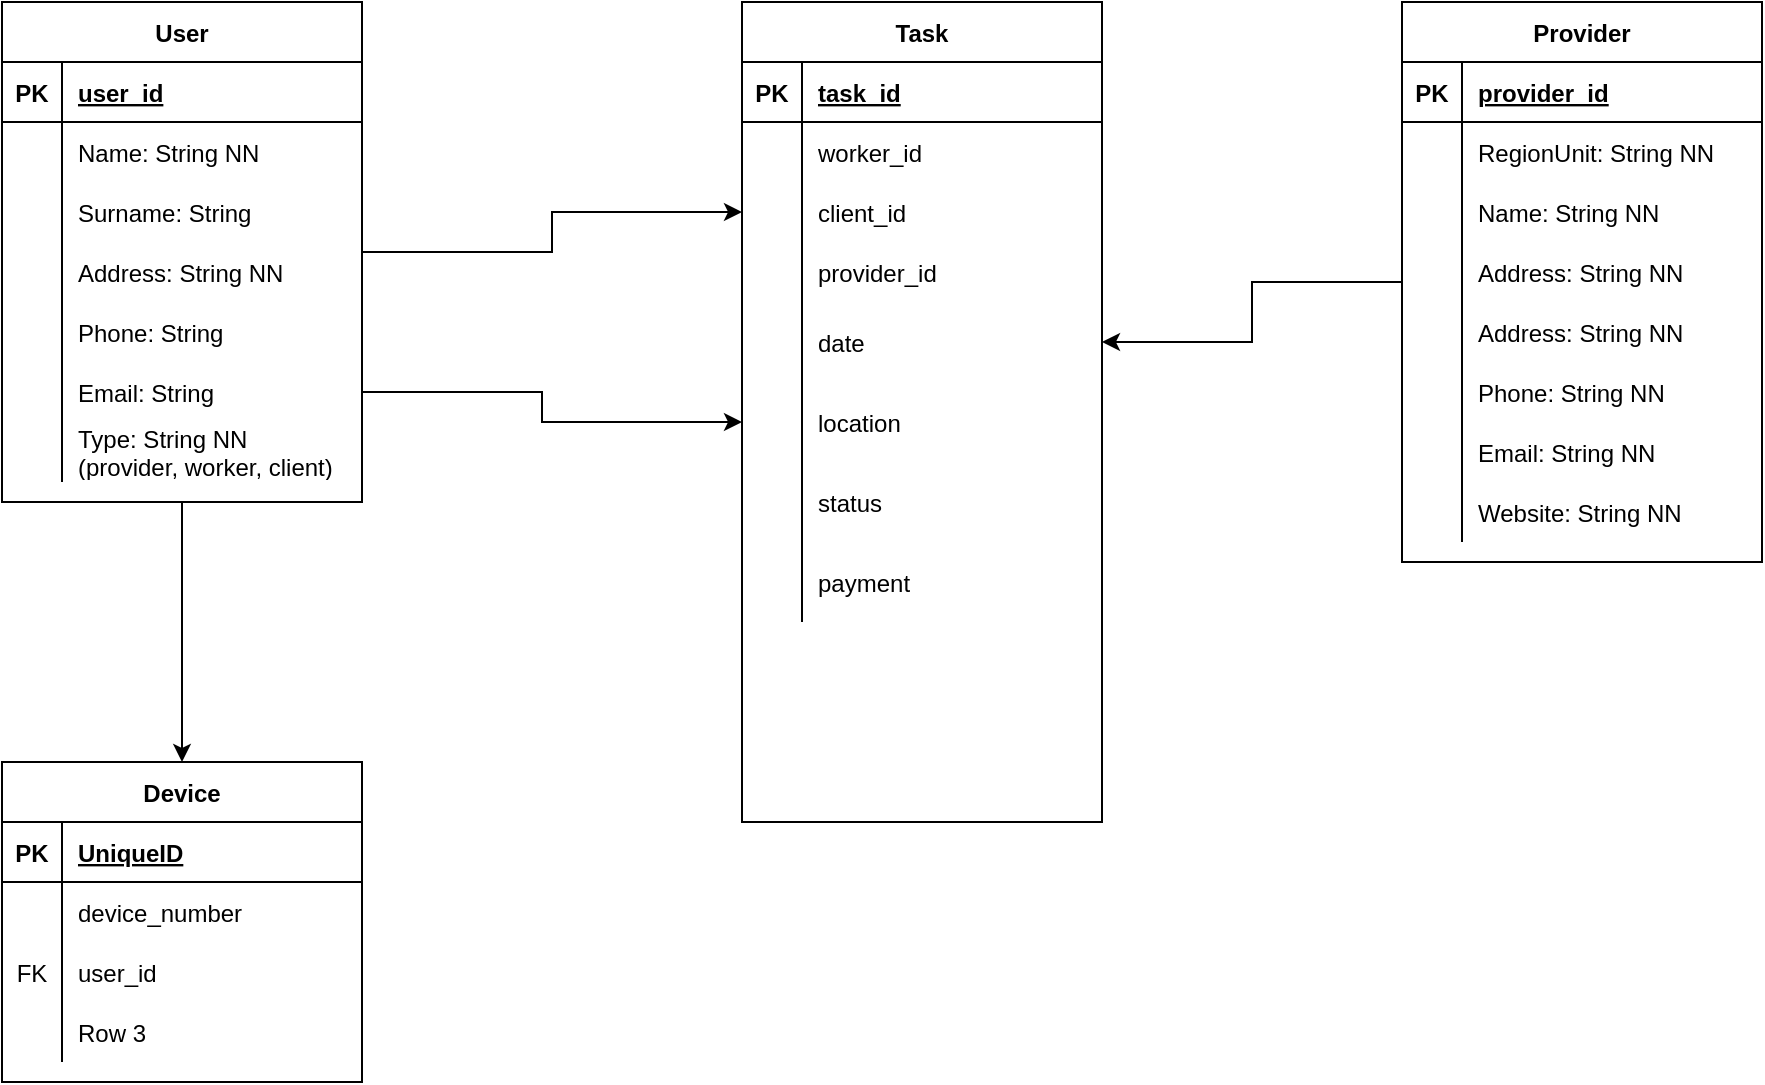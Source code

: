 <mxfile version="13.9.2" type="device"><diagram id="8DrzTRrxizP3k3pG-o71" name="Page-1"><mxGraphModel dx="1955" dy="941" grid="1" gridSize="10" guides="1" tooltips="1" connect="1" arrows="1" fold="1" page="1" pageScale="1" pageWidth="827" pageHeight="1169" math="0" shadow="0"><root><mxCell id="0"/><mxCell id="1" parent="0"/><mxCell id="rj6iCV6hfNO8EUe4itZK-100" value="" style="edgeStyle=orthogonalEdgeStyle;rounded=0;orthogonalLoop=1;jettySize=auto;html=1;entryX=0;entryY=0.5;entryDx=0;entryDy=0;exitX=1;exitY=0.5;exitDx=0;exitDy=0;" edge="1" parent="1" source="rj6iCV6hfNO8EUe4itZK-18" target="rj6iCV6hfNO8EUe4itZK-109"><mxGeometry relative="1" as="geometry"><mxPoint x="240" y="281" as="sourcePoint"/><mxPoint x="438.92" y="282" as="targetPoint"/><Array as="points"><mxPoint x="330" y="355"/><mxPoint x="330" y="370"/></Array></mxGeometry></mxCell><mxCell id="rj6iCV6hfNO8EUe4itZK-119" style="edgeStyle=orthogonalEdgeStyle;rounded=0;orthogonalLoop=1;jettySize=auto;html=1;entryX=0.5;entryY=0;entryDx=0;entryDy=0;" edge="1" parent="1" source="rj6iCV6hfNO8EUe4itZK-2" target="rj6iCV6hfNO8EUe4itZK-53"><mxGeometry relative="1" as="geometry"/></mxCell><mxCell id="rj6iCV6hfNO8EUe4itZK-128" style="edgeStyle=orthogonalEdgeStyle;rounded=0;orthogonalLoop=1;jettySize=auto;html=1;entryX=0;entryY=0.5;entryDx=0;entryDy=0;" edge="1" parent="1" source="rj6iCV6hfNO8EUe4itZK-2" target="rj6iCV6hfNO8EUe4itZK-47"><mxGeometry relative="1" as="geometry"/></mxCell><mxCell id="rj6iCV6hfNO8EUe4itZK-2" value="User" style="shape=table;startSize=30;container=1;collapsible=1;childLayout=tableLayout;fixedRows=1;rowLines=0;fontStyle=1;align=center;resizeLast=1;" vertex="1" parent="1"><mxGeometry x="60" y="160" width="180" height="250" as="geometry"/></mxCell><mxCell id="rj6iCV6hfNO8EUe4itZK-3" value="" style="shape=partialRectangle;collapsible=0;dropTarget=0;pointerEvents=0;fillColor=none;top=0;left=0;bottom=1;right=0;points=[[0,0.5],[1,0.5]];portConstraint=eastwest;" vertex="1" parent="rj6iCV6hfNO8EUe4itZK-2"><mxGeometry y="30" width="180" height="30" as="geometry"/></mxCell><mxCell id="rj6iCV6hfNO8EUe4itZK-4" value="PK" style="shape=partialRectangle;connectable=0;fillColor=none;top=0;left=0;bottom=0;right=0;fontStyle=1;overflow=hidden;" vertex="1" parent="rj6iCV6hfNO8EUe4itZK-3"><mxGeometry width="30" height="30" as="geometry"/></mxCell><mxCell id="rj6iCV6hfNO8EUe4itZK-5" value="user_id" style="shape=partialRectangle;connectable=0;fillColor=none;top=0;left=0;bottom=0;right=0;align=left;spacingLeft=6;fontStyle=5;overflow=hidden;" vertex="1" parent="rj6iCV6hfNO8EUe4itZK-3"><mxGeometry x="30" width="150" height="30" as="geometry"/></mxCell><mxCell id="rj6iCV6hfNO8EUe4itZK-6" value="" style="shape=partialRectangle;collapsible=0;dropTarget=0;pointerEvents=0;fillColor=none;top=0;left=0;bottom=0;right=0;points=[[0,0.5],[1,0.5]];portConstraint=eastwest;" vertex="1" parent="rj6iCV6hfNO8EUe4itZK-2"><mxGeometry y="60" width="180" height="30" as="geometry"/></mxCell><mxCell id="rj6iCV6hfNO8EUe4itZK-7" value="" style="shape=partialRectangle;connectable=0;fillColor=none;top=0;left=0;bottom=0;right=0;editable=1;overflow=hidden;" vertex="1" parent="rj6iCV6hfNO8EUe4itZK-6"><mxGeometry width="30" height="30" as="geometry"/></mxCell><mxCell id="rj6iCV6hfNO8EUe4itZK-8" value="Name: String NN" style="shape=partialRectangle;connectable=0;fillColor=none;top=0;left=0;bottom=0;right=0;align=left;spacingLeft=6;overflow=hidden;" vertex="1" parent="rj6iCV6hfNO8EUe4itZK-6"><mxGeometry x="30" width="150" height="30" as="geometry"/></mxCell><mxCell id="rj6iCV6hfNO8EUe4itZK-15" value="" style="shape=partialRectangle;collapsible=0;dropTarget=0;pointerEvents=0;fillColor=none;top=0;left=0;bottom=0;right=0;points=[[0,0.5],[1,0.5]];portConstraint=eastwest;" vertex="1" parent="rj6iCV6hfNO8EUe4itZK-2"><mxGeometry y="90" width="180" height="30" as="geometry"/></mxCell><mxCell id="rj6iCV6hfNO8EUe4itZK-16" value="" style="shape=partialRectangle;connectable=0;fillColor=none;top=0;left=0;bottom=0;right=0;editable=1;overflow=hidden;" vertex="1" parent="rj6iCV6hfNO8EUe4itZK-15"><mxGeometry width="30" height="30" as="geometry"/></mxCell><mxCell id="rj6iCV6hfNO8EUe4itZK-17" value="Surname: String" style="shape=partialRectangle;connectable=0;fillColor=none;top=0;left=0;bottom=0;right=0;align=left;spacingLeft=6;overflow=hidden;" vertex="1" parent="rj6iCV6hfNO8EUe4itZK-15"><mxGeometry x="30" width="150" height="30" as="geometry"/></mxCell><mxCell id="rj6iCV6hfNO8EUe4itZK-9" value="" style="shape=partialRectangle;collapsible=0;dropTarget=0;pointerEvents=0;fillColor=none;top=0;left=0;bottom=0;right=0;points=[[0,0.5],[1,0.5]];portConstraint=eastwest;" vertex="1" parent="rj6iCV6hfNO8EUe4itZK-2"><mxGeometry y="120" width="180" height="30" as="geometry"/></mxCell><mxCell id="rj6iCV6hfNO8EUe4itZK-10" value="" style="shape=partialRectangle;connectable=0;fillColor=none;top=0;left=0;bottom=0;right=0;editable=1;overflow=hidden;" vertex="1" parent="rj6iCV6hfNO8EUe4itZK-9"><mxGeometry width="30" height="30" as="geometry"/></mxCell><mxCell id="rj6iCV6hfNO8EUe4itZK-11" value="Address: String NN" style="shape=partialRectangle;connectable=0;fillColor=none;top=0;left=0;bottom=0;right=0;align=left;spacingLeft=6;overflow=hidden;" vertex="1" parent="rj6iCV6hfNO8EUe4itZK-9"><mxGeometry x="30" width="150" height="30" as="geometry"/></mxCell><mxCell id="rj6iCV6hfNO8EUe4itZK-12" value="" style="shape=partialRectangle;collapsible=0;dropTarget=0;pointerEvents=0;fillColor=none;top=0;left=0;bottom=0;right=0;points=[[0,0.5],[1,0.5]];portConstraint=eastwest;" vertex="1" parent="rj6iCV6hfNO8EUe4itZK-2"><mxGeometry y="150" width="180" height="30" as="geometry"/></mxCell><mxCell id="rj6iCV6hfNO8EUe4itZK-13" value="" style="shape=partialRectangle;connectable=0;fillColor=none;top=0;left=0;bottom=0;right=0;editable=1;overflow=hidden;" vertex="1" parent="rj6iCV6hfNO8EUe4itZK-12"><mxGeometry width="30" height="30" as="geometry"/></mxCell><mxCell id="rj6iCV6hfNO8EUe4itZK-14" value="Phone: String" style="shape=partialRectangle;connectable=0;fillColor=none;top=0;left=0;bottom=0;right=0;align=left;spacingLeft=6;overflow=hidden;" vertex="1" parent="rj6iCV6hfNO8EUe4itZK-12"><mxGeometry x="30" width="150" height="30" as="geometry"/></mxCell><mxCell id="rj6iCV6hfNO8EUe4itZK-18" value="" style="shape=partialRectangle;collapsible=0;dropTarget=0;pointerEvents=0;fillColor=none;top=0;left=0;bottom=0;right=0;points=[[0,0.5],[1,0.5]];portConstraint=eastwest;" vertex="1" parent="rj6iCV6hfNO8EUe4itZK-2"><mxGeometry y="180" width="180" height="30" as="geometry"/></mxCell><mxCell id="rj6iCV6hfNO8EUe4itZK-19" value="" style="shape=partialRectangle;connectable=0;fillColor=none;top=0;left=0;bottom=0;right=0;editable=1;overflow=hidden;" vertex="1" parent="rj6iCV6hfNO8EUe4itZK-18"><mxGeometry width="30" height="30" as="geometry"/></mxCell><mxCell id="rj6iCV6hfNO8EUe4itZK-20" value="Email: String" style="shape=partialRectangle;connectable=0;fillColor=none;top=0;left=0;bottom=0;right=0;align=left;spacingLeft=6;overflow=hidden;" vertex="1" parent="rj6iCV6hfNO8EUe4itZK-18"><mxGeometry x="30" width="150" height="30" as="geometry"/></mxCell><mxCell id="rj6iCV6hfNO8EUe4itZK-21" value="" style="shape=partialRectangle;collapsible=0;dropTarget=0;pointerEvents=0;fillColor=none;top=0;left=0;bottom=0;right=0;points=[[0,0.5],[1,0.5]];portConstraint=eastwest;" vertex="1" parent="rj6iCV6hfNO8EUe4itZK-2"><mxGeometry y="210" width="180" height="30" as="geometry"/></mxCell><mxCell id="rj6iCV6hfNO8EUe4itZK-22" value="" style="shape=partialRectangle;connectable=0;fillColor=none;top=0;left=0;bottom=0;right=0;editable=1;overflow=hidden;" vertex="1" parent="rj6iCV6hfNO8EUe4itZK-21"><mxGeometry width="30" height="30" as="geometry"/></mxCell><mxCell id="rj6iCV6hfNO8EUe4itZK-23" value="Type: String NN&#10;(provider, worker, client)" style="shape=partialRectangle;connectable=0;fillColor=none;top=0;left=0;bottom=0;right=0;align=left;spacingLeft=6;overflow=hidden;" vertex="1" parent="rj6iCV6hfNO8EUe4itZK-21"><mxGeometry x="30" width="150" height="30" as="geometry"/></mxCell><mxCell id="rj6iCV6hfNO8EUe4itZK-124" style="edgeStyle=orthogonalEdgeStyle;rounded=0;orthogonalLoop=1;jettySize=auto;html=1;entryX=1;entryY=0.5;entryDx=0;entryDy=0;" edge="1" parent="1" source="rj6iCV6hfNO8EUe4itZK-24" target="rj6iCV6hfNO8EUe4itZK-50"><mxGeometry relative="1" as="geometry"><mxPoint x="660" y="300" as="targetPoint"/></mxGeometry></mxCell><mxCell id="rj6iCV6hfNO8EUe4itZK-24" value="Provider" style="shape=table;startSize=30;container=1;collapsible=1;childLayout=tableLayout;fixedRows=1;rowLines=0;fontStyle=1;align=center;resizeLast=1;" vertex="1" parent="1"><mxGeometry x="760" y="160" width="180" height="280" as="geometry"/></mxCell><mxCell id="rj6iCV6hfNO8EUe4itZK-25" value="" style="shape=partialRectangle;collapsible=0;dropTarget=0;pointerEvents=0;fillColor=none;top=0;left=0;bottom=1;right=0;points=[[0,0.5],[1,0.5]];portConstraint=eastwest;" vertex="1" parent="rj6iCV6hfNO8EUe4itZK-24"><mxGeometry y="30" width="180" height="30" as="geometry"/></mxCell><mxCell id="rj6iCV6hfNO8EUe4itZK-26" value="PK" style="shape=partialRectangle;connectable=0;fillColor=none;top=0;left=0;bottom=0;right=0;fontStyle=1;overflow=hidden;" vertex="1" parent="rj6iCV6hfNO8EUe4itZK-25"><mxGeometry width="30" height="30" as="geometry"/></mxCell><mxCell id="rj6iCV6hfNO8EUe4itZK-27" value="provider_id" style="shape=partialRectangle;connectable=0;fillColor=none;top=0;left=0;bottom=0;right=0;align=left;spacingLeft=6;fontStyle=5;overflow=hidden;" vertex="1" parent="rj6iCV6hfNO8EUe4itZK-25"><mxGeometry x="30" width="150" height="30" as="geometry"/></mxCell><mxCell id="rj6iCV6hfNO8EUe4itZK-28" value="" style="shape=partialRectangle;collapsible=0;dropTarget=0;pointerEvents=0;fillColor=none;top=0;left=0;bottom=0;right=0;points=[[0,0.5],[1,0.5]];portConstraint=eastwest;" vertex="1" parent="rj6iCV6hfNO8EUe4itZK-24"><mxGeometry y="60" width="180" height="30" as="geometry"/></mxCell><mxCell id="rj6iCV6hfNO8EUe4itZK-29" value="" style="shape=partialRectangle;connectable=0;fillColor=none;top=0;left=0;bottom=0;right=0;editable=1;overflow=hidden;" vertex="1" parent="rj6iCV6hfNO8EUe4itZK-28"><mxGeometry width="30" height="30" as="geometry"/></mxCell><mxCell id="rj6iCV6hfNO8EUe4itZK-30" value="RegionUnit: String NN" style="shape=partialRectangle;connectable=0;fillColor=none;top=0;left=0;bottom=0;right=0;align=left;spacingLeft=6;overflow=hidden;" vertex="1" parent="rj6iCV6hfNO8EUe4itZK-28"><mxGeometry x="30" width="150" height="30" as="geometry"/></mxCell><mxCell id="rj6iCV6hfNO8EUe4itZK-31" value="" style="shape=partialRectangle;collapsible=0;dropTarget=0;pointerEvents=0;fillColor=none;top=0;left=0;bottom=0;right=0;points=[[0,0.5],[1,0.5]];portConstraint=eastwest;" vertex="1" parent="rj6iCV6hfNO8EUe4itZK-24"><mxGeometry y="90" width="180" height="30" as="geometry"/></mxCell><mxCell id="rj6iCV6hfNO8EUe4itZK-32" value="" style="shape=partialRectangle;connectable=0;fillColor=none;top=0;left=0;bottom=0;right=0;editable=1;overflow=hidden;" vertex="1" parent="rj6iCV6hfNO8EUe4itZK-31"><mxGeometry width="30" height="30" as="geometry"/></mxCell><mxCell id="rj6iCV6hfNO8EUe4itZK-33" value="Name: String NN" style="shape=partialRectangle;connectable=0;fillColor=none;top=0;left=0;bottom=0;right=0;align=left;spacingLeft=6;overflow=hidden;" vertex="1" parent="rj6iCV6hfNO8EUe4itZK-31"><mxGeometry x="30" width="150" height="30" as="geometry"/></mxCell><mxCell id="rj6iCV6hfNO8EUe4itZK-121" value="" style="shape=partialRectangle;collapsible=0;dropTarget=0;pointerEvents=0;fillColor=none;top=0;left=0;bottom=0;right=0;points=[[0,0.5],[1,0.5]];portConstraint=eastwest;" vertex="1" parent="rj6iCV6hfNO8EUe4itZK-24"><mxGeometry y="120" width="180" height="30" as="geometry"/></mxCell><mxCell id="rj6iCV6hfNO8EUe4itZK-122" value="" style="shape=partialRectangle;connectable=0;fillColor=none;top=0;left=0;bottom=0;right=0;editable=1;overflow=hidden;" vertex="1" parent="rj6iCV6hfNO8EUe4itZK-121"><mxGeometry width="30" height="30" as="geometry"/></mxCell><mxCell id="rj6iCV6hfNO8EUe4itZK-123" value="Address: String NN" style="shape=partialRectangle;connectable=0;fillColor=none;top=0;left=0;bottom=0;right=0;align=left;spacingLeft=6;overflow=hidden;" vertex="1" parent="rj6iCV6hfNO8EUe4itZK-121"><mxGeometry x="30" width="150" height="30" as="geometry"/></mxCell><mxCell id="rj6iCV6hfNO8EUe4itZK-69" value="" style="shape=partialRectangle;collapsible=0;dropTarget=0;pointerEvents=0;fillColor=none;top=0;left=0;bottom=0;right=0;points=[[0,0.5],[1,0.5]];portConstraint=eastwest;" vertex="1" parent="rj6iCV6hfNO8EUe4itZK-24"><mxGeometry y="150" width="180" height="30" as="geometry"/></mxCell><mxCell id="rj6iCV6hfNO8EUe4itZK-70" value="" style="shape=partialRectangle;connectable=0;fillColor=none;top=0;left=0;bottom=0;right=0;editable=1;overflow=hidden;" vertex="1" parent="rj6iCV6hfNO8EUe4itZK-69"><mxGeometry width="30" height="30" as="geometry"/></mxCell><mxCell id="rj6iCV6hfNO8EUe4itZK-71" value="Address: String NN" style="shape=partialRectangle;connectable=0;fillColor=none;top=0;left=0;bottom=0;right=0;align=left;spacingLeft=6;overflow=hidden;" vertex="1" parent="rj6iCV6hfNO8EUe4itZK-69"><mxGeometry x="30" width="150" height="30" as="geometry"/></mxCell><mxCell id="rj6iCV6hfNO8EUe4itZK-72" value="" style="shape=partialRectangle;collapsible=0;dropTarget=0;pointerEvents=0;fillColor=none;top=0;left=0;bottom=0;right=0;points=[[0,0.5],[1,0.5]];portConstraint=eastwest;" vertex="1" parent="rj6iCV6hfNO8EUe4itZK-24"><mxGeometry y="180" width="180" height="30" as="geometry"/></mxCell><mxCell id="rj6iCV6hfNO8EUe4itZK-73" value="" style="shape=partialRectangle;connectable=0;fillColor=none;top=0;left=0;bottom=0;right=0;editable=1;overflow=hidden;" vertex="1" parent="rj6iCV6hfNO8EUe4itZK-72"><mxGeometry width="30" height="30" as="geometry"/></mxCell><mxCell id="rj6iCV6hfNO8EUe4itZK-74" value="Phone: String NN" style="shape=partialRectangle;connectable=0;fillColor=none;top=0;left=0;bottom=0;right=0;align=left;spacingLeft=6;overflow=hidden;" vertex="1" parent="rj6iCV6hfNO8EUe4itZK-72"><mxGeometry x="30" width="150" height="30" as="geometry"/></mxCell><mxCell id="rj6iCV6hfNO8EUe4itZK-37" value="" style="shape=partialRectangle;collapsible=0;dropTarget=0;pointerEvents=0;fillColor=none;top=0;left=0;bottom=0;right=0;points=[[0,0.5],[1,0.5]];portConstraint=eastwest;" vertex="1" parent="rj6iCV6hfNO8EUe4itZK-24"><mxGeometry y="210" width="180" height="30" as="geometry"/></mxCell><mxCell id="rj6iCV6hfNO8EUe4itZK-38" value="" style="shape=partialRectangle;connectable=0;fillColor=none;top=0;left=0;bottom=0;right=0;editable=1;overflow=hidden;" vertex="1" parent="rj6iCV6hfNO8EUe4itZK-37"><mxGeometry width="30" height="30" as="geometry"/></mxCell><mxCell id="rj6iCV6hfNO8EUe4itZK-39" value="Email: String NN" style="shape=partialRectangle;connectable=0;fillColor=none;top=0;left=0;bottom=0;right=0;align=left;spacingLeft=6;overflow=hidden;" vertex="1" parent="rj6iCV6hfNO8EUe4itZK-37"><mxGeometry x="30" width="150" height="30" as="geometry"/></mxCell><mxCell id="rj6iCV6hfNO8EUe4itZK-34" value="" style="shape=partialRectangle;collapsible=0;dropTarget=0;pointerEvents=0;fillColor=none;top=0;left=0;bottom=0;right=0;points=[[0,0.5],[1,0.5]];portConstraint=eastwest;" vertex="1" parent="rj6iCV6hfNO8EUe4itZK-24"><mxGeometry y="240" width="180" height="30" as="geometry"/></mxCell><mxCell id="rj6iCV6hfNO8EUe4itZK-35" value="" style="shape=partialRectangle;connectable=0;fillColor=none;top=0;left=0;bottom=0;right=0;editable=1;overflow=hidden;" vertex="1" parent="rj6iCV6hfNO8EUe4itZK-34"><mxGeometry width="30" height="30" as="geometry"/></mxCell><mxCell id="rj6iCV6hfNO8EUe4itZK-36" value="Website: String NN" style="shape=partialRectangle;connectable=0;fillColor=none;top=0;left=0;bottom=0;right=0;align=left;spacingLeft=6;overflow=hidden;" vertex="1" parent="rj6iCV6hfNO8EUe4itZK-34"><mxGeometry x="30" width="150" height="30" as="geometry"/></mxCell><mxCell id="rj6iCV6hfNO8EUe4itZK-40" value="Task" style="shape=table;startSize=30;container=1;collapsible=1;childLayout=tableLayout;fixedRows=1;rowLines=0;fontStyle=1;align=center;resizeLast=1;" vertex="1" parent="1"><mxGeometry x="430" y="160" width="180" height="410" as="geometry"/></mxCell><mxCell id="rj6iCV6hfNO8EUe4itZK-41" value="" style="shape=partialRectangle;collapsible=0;dropTarget=0;pointerEvents=0;fillColor=none;top=0;left=0;bottom=1;right=0;points=[[0,0.5],[1,0.5]];portConstraint=eastwest;" vertex="1" parent="rj6iCV6hfNO8EUe4itZK-40"><mxGeometry y="30" width="180" height="30" as="geometry"/></mxCell><mxCell id="rj6iCV6hfNO8EUe4itZK-42" value="PK" style="shape=partialRectangle;connectable=0;fillColor=none;top=0;left=0;bottom=0;right=0;fontStyle=1;overflow=hidden;" vertex="1" parent="rj6iCV6hfNO8EUe4itZK-41"><mxGeometry width="30" height="30" as="geometry"/></mxCell><mxCell id="rj6iCV6hfNO8EUe4itZK-43" value="task_id" style="shape=partialRectangle;connectable=0;fillColor=none;top=0;left=0;bottom=0;right=0;align=left;spacingLeft=6;fontStyle=5;overflow=hidden;" vertex="1" parent="rj6iCV6hfNO8EUe4itZK-41"><mxGeometry x="30" width="150" height="30" as="geometry"/></mxCell><mxCell id="rj6iCV6hfNO8EUe4itZK-44" value="" style="shape=partialRectangle;collapsible=0;dropTarget=0;pointerEvents=0;fillColor=none;top=0;left=0;bottom=0;right=0;points=[[0,0.5],[1,0.5]];portConstraint=eastwest;" vertex="1" parent="rj6iCV6hfNO8EUe4itZK-40"><mxGeometry y="60" width="180" height="30" as="geometry"/></mxCell><mxCell id="rj6iCV6hfNO8EUe4itZK-45" value="" style="shape=partialRectangle;connectable=0;fillColor=none;top=0;left=0;bottom=0;right=0;editable=1;overflow=hidden;" vertex="1" parent="rj6iCV6hfNO8EUe4itZK-44"><mxGeometry width="30" height="30" as="geometry"/></mxCell><mxCell id="rj6iCV6hfNO8EUe4itZK-46" value="worker_id" style="shape=partialRectangle;connectable=0;fillColor=none;top=0;left=0;bottom=0;right=0;align=left;spacingLeft=6;overflow=hidden;" vertex="1" parent="rj6iCV6hfNO8EUe4itZK-44"><mxGeometry x="30" width="150" height="30" as="geometry"/></mxCell><mxCell id="rj6iCV6hfNO8EUe4itZK-47" value="" style="shape=partialRectangle;collapsible=0;dropTarget=0;pointerEvents=0;fillColor=none;top=0;left=0;bottom=0;right=0;points=[[0,0.5],[1,0.5]];portConstraint=eastwest;" vertex="1" parent="rj6iCV6hfNO8EUe4itZK-40"><mxGeometry y="90" width="180" height="30" as="geometry"/></mxCell><mxCell id="rj6iCV6hfNO8EUe4itZK-48" value="" style="shape=partialRectangle;connectable=0;fillColor=none;top=0;left=0;bottom=0;right=0;editable=1;overflow=hidden;" vertex="1" parent="rj6iCV6hfNO8EUe4itZK-47"><mxGeometry width="30" height="30" as="geometry"/></mxCell><mxCell id="rj6iCV6hfNO8EUe4itZK-49" value="client_id" style="shape=partialRectangle;connectable=0;fillColor=none;top=0;left=0;bottom=0;right=0;align=left;spacingLeft=6;overflow=hidden;" vertex="1" parent="rj6iCV6hfNO8EUe4itZK-47"><mxGeometry x="30" width="150" height="30" as="geometry"/></mxCell><mxCell id="rj6iCV6hfNO8EUe4itZK-125" value="" style="shape=partialRectangle;collapsible=0;dropTarget=0;pointerEvents=0;fillColor=none;top=0;left=0;bottom=0;right=0;points=[[0,0.5],[1,0.5]];portConstraint=eastwest;" vertex="1" parent="rj6iCV6hfNO8EUe4itZK-40"><mxGeometry y="120" width="180" height="30" as="geometry"/></mxCell><mxCell id="rj6iCV6hfNO8EUe4itZK-126" value="" style="shape=partialRectangle;connectable=0;fillColor=none;top=0;left=0;bottom=0;right=0;editable=1;overflow=hidden;" vertex="1" parent="rj6iCV6hfNO8EUe4itZK-125"><mxGeometry width="30" height="30" as="geometry"/></mxCell><mxCell id="rj6iCV6hfNO8EUe4itZK-127" value="provider_id" style="shape=partialRectangle;connectable=0;fillColor=none;top=0;left=0;bottom=0;right=0;align=left;spacingLeft=6;overflow=hidden;" vertex="1" parent="rj6iCV6hfNO8EUe4itZK-125"><mxGeometry x="30" width="150" height="30" as="geometry"/></mxCell><mxCell id="rj6iCV6hfNO8EUe4itZK-50" value="" style="shape=partialRectangle;collapsible=0;dropTarget=0;pointerEvents=0;fillColor=none;top=0;left=0;bottom=0;right=0;points=[[0,0.5],[1,0.5]];portConstraint=eastwest;" vertex="1" parent="rj6iCV6hfNO8EUe4itZK-40"><mxGeometry y="150" width="180" height="40" as="geometry"/></mxCell><mxCell id="rj6iCV6hfNO8EUe4itZK-51" value="" style="shape=partialRectangle;connectable=0;fillColor=none;top=0;left=0;bottom=0;right=0;editable=1;overflow=hidden;" vertex="1" parent="rj6iCV6hfNO8EUe4itZK-50"><mxGeometry width="30" height="40" as="geometry"/></mxCell><mxCell id="rj6iCV6hfNO8EUe4itZK-52" value="date" style="shape=partialRectangle;connectable=0;fillColor=none;top=0;left=0;bottom=0;right=0;align=left;spacingLeft=6;overflow=hidden;" vertex="1" parent="rj6iCV6hfNO8EUe4itZK-50"><mxGeometry x="30" width="150" height="40" as="geometry"/></mxCell><mxCell id="rj6iCV6hfNO8EUe4itZK-109" value="" style="shape=partialRectangle;collapsible=0;dropTarget=0;pointerEvents=0;fillColor=none;top=0;left=0;bottom=0;right=0;points=[[0,0.5],[1,0.5]];portConstraint=eastwest;" vertex="1" parent="rj6iCV6hfNO8EUe4itZK-40"><mxGeometry y="190" width="180" height="40" as="geometry"/></mxCell><mxCell id="rj6iCV6hfNO8EUe4itZK-110" value="" style="shape=partialRectangle;connectable=0;fillColor=none;top=0;left=0;bottom=0;right=0;editable=1;overflow=hidden;" vertex="1" parent="rj6iCV6hfNO8EUe4itZK-109"><mxGeometry width="30" height="40" as="geometry"/></mxCell><mxCell id="rj6iCV6hfNO8EUe4itZK-111" value="location" style="shape=partialRectangle;connectable=0;fillColor=none;top=0;left=0;bottom=0;right=0;align=left;spacingLeft=6;overflow=hidden;" vertex="1" parent="rj6iCV6hfNO8EUe4itZK-109"><mxGeometry x="30" width="150" height="40" as="geometry"/></mxCell><mxCell id="rj6iCV6hfNO8EUe4itZK-112" value="" style="shape=partialRectangle;collapsible=0;dropTarget=0;pointerEvents=0;fillColor=none;top=0;left=0;bottom=0;right=0;points=[[0,0.5],[1,0.5]];portConstraint=eastwest;" vertex="1" parent="rj6iCV6hfNO8EUe4itZK-40"><mxGeometry y="230" width="180" height="40" as="geometry"/></mxCell><mxCell id="rj6iCV6hfNO8EUe4itZK-113" value="" style="shape=partialRectangle;connectable=0;fillColor=none;top=0;left=0;bottom=0;right=0;editable=1;overflow=hidden;" vertex="1" parent="rj6iCV6hfNO8EUe4itZK-112"><mxGeometry width="30" height="40" as="geometry"/></mxCell><mxCell id="rj6iCV6hfNO8EUe4itZK-114" value="status" style="shape=partialRectangle;connectable=0;fillColor=none;top=0;left=0;bottom=0;right=0;align=left;spacingLeft=6;overflow=hidden;" vertex="1" parent="rj6iCV6hfNO8EUe4itZK-112"><mxGeometry x="30" width="150" height="40" as="geometry"/></mxCell><mxCell id="rj6iCV6hfNO8EUe4itZK-115" value="" style="shape=partialRectangle;collapsible=0;dropTarget=0;pointerEvents=0;fillColor=none;top=0;left=0;bottom=0;right=0;points=[[0,0.5],[1,0.5]];portConstraint=eastwest;" vertex="1" parent="rj6iCV6hfNO8EUe4itZK-40"><mxGeometry y="270" width="180" height="40" as="geometry"/></mxCell><mxCell id="rj6iCV6hfNO8EUe4itZK-116" value="" style="shape=partialRectangle;connectable=0;fillColor=none;top=0;left=0;bottom=0;right=0;editable=1;overflow=hidden;" vertex="1" parent="rj6iCV6hfNO8EUe4itZK-115"><mxGeometry width="30" height="40" as="geometry"/></mxCell><mxCell id="rj6iCV6hfNO8EUe4itZK-117" value="payment" style="shape=partialRectangle;connectable=0;fillColor=none;top=0;left=0;bottom=0;right=0;align=left;spacingLeft=6;overflow=hidden;" vertex="1" parent="rj6iCV6hfNO8EUe4itZK-115"><mxGeometry x="30" width="150" height="40" as="geometry"/></mxCell><mxCell id="rj6iCV6hfNO8EUe4itZK-53" value="Device" style="shape=table;startSize=30;container=1;collapsible=1;childLayout=tableLayout;fixedRows=1;rowLines=0;fontStyle=1;align=center;resizeLast=1;" vertex="1" parent="1"><mxGeometry x="60" y="540" width="180" height="160" as="geometry"/></mxCell><mxCell id="rj6iCV6hfNO8EUe4itZK-54" value="" style="shape=partialRectangle;collapsible=0;dropTarget=0;pointerEvents=0;fillColor=none;top=0;left=0;bottom=1;right=0;points=[[0,0.5],[1,0.5]];portConstraint=eastwest;" vertex="1" parent="rj6iCV6hfNO8EUe4itZK-53"><mxGeometry y="30" width="180" height="30" as="geometry"/></mxCell><mxCell id="rj6iCV6hfNO8EUe4itZK-55" value="PK" style="shape=partialRectangle;connectable=0;fillColor=none;top=0;left=0;bottom=0;right=0;fontStyle=1;overflow=hidden;" vertex="1" parent="rj6iCV6hfNO8EUe4itZK-54"><mxGeometry width="30" height="30" as="geometry"/></mxCell><mxCell id="rj6iCV6hfNO8EUe4itZK-56" value="UniqueID" style="shape=partialRectangle;connectable=0;fillColor=none;top=0;left=0;bottom=0;right=0;align=left;spacingLeft=6;fontStyle=5;overflow=hidden;" vertex="1" parent="rj6iCV6hfNO8EUe4itZK-54"><mxGeometry x="30" width="150" height="30" as="geometry"/></mxCell><mxCell id="rj6iCV6hfNO8EUe4itZK-57" value="" style="shape=partialRectangle;collapsible=0;dropTarget=0;pointerEvents=0;fillColor=none;top=0;left=0;bottom=0;right=0;points=[[0,0.5],[1,0.5]];portConstraint=eastwest;" vertex="1" parent="rj6iCV6hfNO8EUe4itZK-53"><mxGeometry y="60" width="180" height="30" as="geometry"/></mxCell><mxCell id="rj6iCV6hfNO8EUe4itZK-58" value="" style="shape=partialRectangle;connectable=0;fillColor=none;top=0;left=0;bottom=0;right=0;editable=1;overflow=hidden;" vertex="1" parent="rj6iCV6hfNO8EUe4itZK-57"><mxGeometry width="30" height="30" as="geometry"/></mxCell><mxCell id="rj6iCV6hfNO8EUe4itZK-59" value="device_number" style="shape=partialRectangle;connectable=0;fillColor=none;top=0;left=0;bottom=0;right=0;align=left;spacingLeft=6;overflow=hidden;" vertex="1" parent="rj6iCV6hfNO8EUe4itZK-57"><mxGeometry x="30" width="150" height="30" as="geometry"/></mxCell><mxCell id="rj6iCV6hfNO8EUe4itZK-60" value="" style="shape=partialRectangle;collapsible=0;dropTarget=0;pointerEvents=0;fillColor=none;top=0;left=0;bottom=0;right=0;points=[[0,0.5],[1,0.5]];portConstraint=eastwest;" vertex="1" parent="rj6iCV6hfNO8EUe4itZK-53"><mxGeometry y="90" width="180" height="30" as="geometry"/></mxCell><mxCell id="rj6iCV6hfNO8EUe4itZK-61" value="FK" style="shape=partialRectangle;connectable=0;fillColor=none;top=0;left=0;bottom=0;right=0;editable=1;overflow=hidden;" vertex="1" parent="rj6iCV6hfNO8EUe4itZK-60"><mxGeometry width="30" height="30" as="geometry"/></mxCell><mxCell id="rj6iCV6hfNO8EUe4itZK-62" value="user_id" style="shape=partialRectangle;connectable=0;fillColor=none;top=0;left=0;bottom=0;right=0;align=left;spacingLeft=6;overflow=hidden;" vertex="1" parent="rj6iCV6hfNO8EUe4itZK-60"><mxGeometry x="30" width="150" height="30" as="geometry"/></mxCell><mxCell id="rj6iCV6hfNO8EUe4itZK-63" value="" style="shape=partialRectangle;collapsible=0;dropTarget=0;pointerEvents=0;fillColor=none;top=0;left=0;bottom=0;right=0;points=[[0,0.5],[1,0.5]];portConstraint=eastwest;" vertex="1" parent="rj6iCV6hfNO8EUe4itZK-53"><mxGeometry y="120" width="180" height="30" as="geometry"/></mxCell><mxCell id="rj6iCV6hfNO8EUe4itZK-64" value="" style="shape=partialRectangle;connectable=0;fillColor=none;top=0;left=0;bottom=0;right=0;editable=1;overflow=hidden;" vertex="1" parent="rj6iCV6hfNO8EUe4itZK-63"><mxGeometry width="30" height="30" as="geometry"/></mxCell><mxCell id="rj6iCV6hfNO8EUe4itZK-65" value="Row 3" style="shape=partialRectangle;connectable=0;fillColor=none;top=0;left=0;bottom=0;right=0;align=left;spacingLeft=6;overflow=hidden;" vertex="1" parent="rj6iCV6hfNO8EUe4itZK-63"><mxGeometry x="30" width="150" height="30" as="geometry"/></mxCell></root></mxGraphModel></diagram></mxfile>